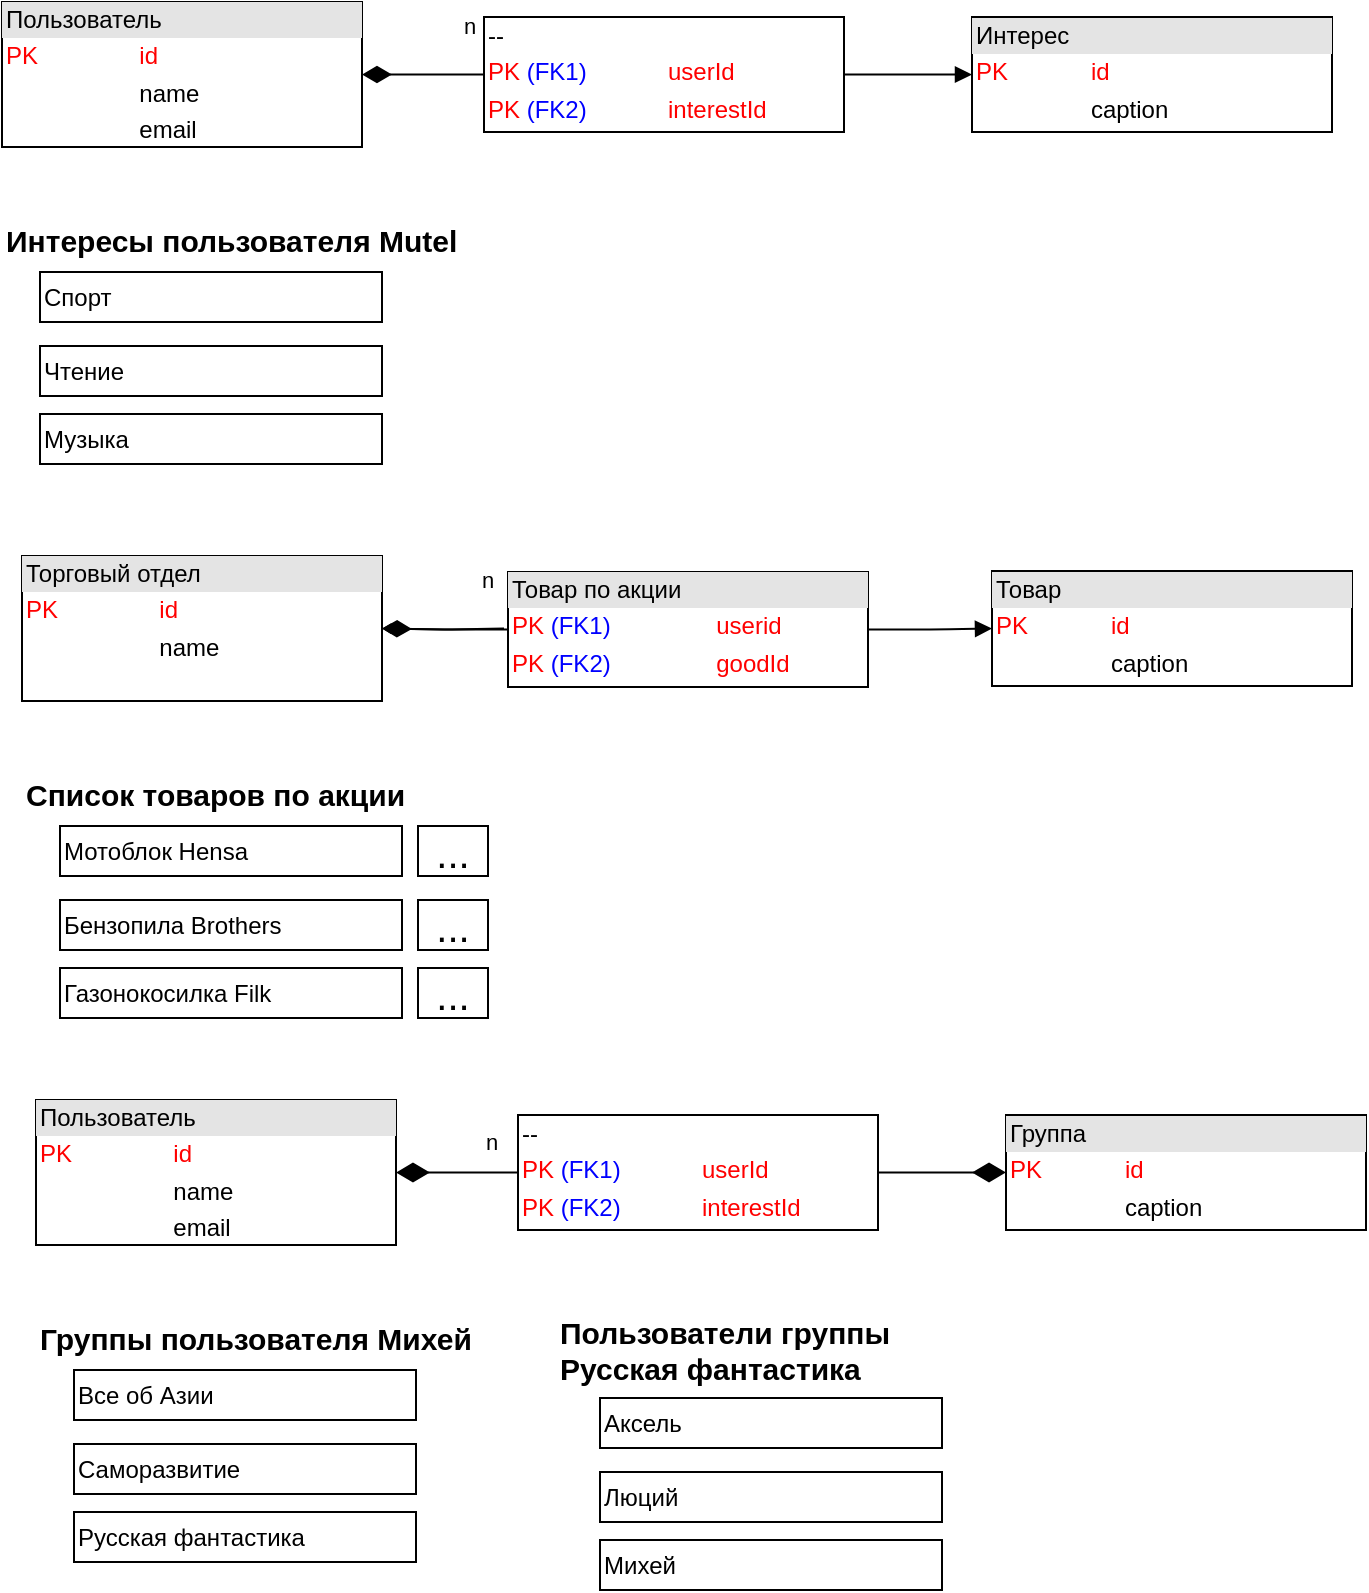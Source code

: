 <mxfile version="12.9.13" type="device"><diagram id="AoLctYtUhVg_8GQ5NRVU" name="Page-1"><mxGraphModel dx="1086" dy="626" grid="0" gridSize="10" guides="1" tooltips="1" connect="1" arrows="1" fold="1" page="1" pageScale="1" pageWidth="827" pageHeight="1169" math="0" shadow="0"><root><mxCell id="0"/><mxCell id="1" parent="0"/><mxCell id="fdQlXoGdUmPvW6TMRRWJ-1" value="&lt;div style=&quot;box-sizing: border-box ; width: 100% ; background: #e4e4e4 ; padding: 2px&quot;&gt;Пользователь&lt;/div&gt;&lt;table style=&quot;width: 100% ; font-size: 1em&quot; cellpadding=&quot;2&quot; cellspacing=&quot;0&quot;&gt;&lt;tbody&gt;&lt;tr&gt;&lt;td&gt;&lt;font color=&quot;#ff0000&quot;&gt;PK&lt;/font&gt;&lt;/td&gt;&lt;td&gt;&lt;font color=&quot;#ff0000&quot;&gt;id&lt;/font&gt;&lt;/td&gt;&lt;/tr&gt;&lt;tr&gt;&lt;td&gt;&lt;br&gt;&lt;/td&gt;&lt;td&gt;name&lt;/td&gt;&lt;/tr&gt;&lt;tr&gt;&lt;td&gt;&lt;/td&gt;&lt;td&gt;email&lt;/td&gt;&lt;/tr&gt;&lt;/tbody&gt;&lt;/table&gt;" style="verticalAlign=top;align=left;overflow=fill;html=1;" vertex="1" parent="1"><mxGeometry x="93" y="51" width="180" height="72.5" as="geometry"/></mxCell><mxCell id="fdQlXoGdUmPvW6TMRRWJ-2" value="n" style="endArrow=diamondThin;html=1;endSize=12;startArrow=none;startSize=14;startFill=0;edgeStyle=orthogonalEdgeStyle;align=left;verticalAlign=bottom;endFill=1;" edge="1" parent="1" source="fdQlXoGdUmPvW6TMRRWJ-6" target="fdQlXoGdUmPvW6TMRRWJ-1"><mxGeometry x="-0.6" y="-15" relative="1" as="geometry"><mxPoint x="334" y="88.5" as="sourcePoint"/><mxPoint x="204" y="193.5" as="targetPoint"/><mxPoint as="offset"/></mxGeometry></mxCell><mxCell id="fdQlXoGdUmPvW6TMRRWJ-3" value="" style="endArrow=block;endFill=1;html=1;edgeStyle=orthogonalEdgeStyle;align=left;verticalAlign=top;" edge="1" parent="1" source="fdQlXoGdUmPvW6TMRRWJ-6" target="fdQlXoGdUmPvW6TMRRWJ-5"><mxGeometry x="-1" relative="1" as="geometry"><mxPoint x="414" y="343.5" as="sourcePoint"/><mxPoint x="214" y="493.5" as="targetPoint"/></mxGeometry></mxCell><mxCell id="fdQlXoGdUmPvW6TMRRWJ-4" value="1" style="resizable=0;html=1;align=left;verticalAlign=bottom;labelBackgroundColor=#ffffff;fontSize=10;" connectable="0" vertex="1" parent="fdQlXoGdUmPvW6TMRRWJ-3"><mxGeometry x="-1" relative="1" as="geometry"><mxPoint x="-20" y="20" as="offset"/></mxGeometry></mxCell><mxCell id="fdQlXoGdUmPvW6TMRRWJ-5" value="&lt;div style=&quot;box-sizing: border-box ; width: 100% ; background: #e4e4e4 ; padding: 2px&quot;&gt;Интерес&lt;/div&gt;&lt;table style=&quot;width: 100% ; font-size: 1em&quot; cellpadding=&quot;2&quot; cellspacing=&quot;0&quot;&gt;&lt;tbody&gt;&lt;tr&gt;&lt;td&gt;&lt;font color=&quot;#ff0000&quot;&gt;PK&lt;/font&gt;&lt;/td&gt;&lt;td&gt;&lt;font color=&quot;#ff0000&quot;&gt;id&lt;/font&gt;&lt;/td&gt;&lt;/tr&gt;&lt;tr&gt;&lt;td&gt;&lt;br&gt;&lt;/td&gt;&lt;td&gt;caption&lt;/td&gt;&lt;/tr&gt;&lt;/tbody&gt;&lt;/table&gt;" style="verticalAlign=top;align=left;overflow=fill;html=1;" vertex="1" parent="1"><mxGeometry x="578" y="58.5" width="180" height="57.5" as="geometry"/></mxCell><mxCell id="fdQlXoGdUmPvW6TMRRWJ-6" value="&lt;div style=&quot;box-sizing: border-box ; width: 100% ; padding: 2px&quot;&gt;--&lt;/div&gt;&lt;table style=&quot;width: 100% ; font-size: 1em&quot; cellpadding=&quot;2&quot; cellspacing=&quot;0&quot;&gt;&lt;tbody&gt;&lt;tr&gt;&lt;td&gt;&lt;font color=&quot;#ff0000&quot;&gt;PK &lt;/font&gt;&lt;font color=&quot;#0000ff&quot;&gt;(FK1)&lt;/font&gt;&lt;/td&gt;&lt;td&gt;&lt;font color=&quot;#ff0000&quot;&gt;userId&lt;/font&gt;&lt;/td&gt;&lt;/tr&gt;&lt;tr&gt;&lt;td&gt;&lt;font color=&quot;#ff0000&quot;&gt;PK&amp;nbsp;&lt;/font&gt;&lt;font color=&quot;#0000ff&quot;&gt;(FK2)&lt;/font&gt;&lt;br&gt;&lt;/td&gt;&lt;td&gt;&lt;span&gt;&lt;font color=&quot;#ff0000&quot;&gt;interestId&lt;/font&gt;&lt;/span&gt;&lt;br&gt;&lt;/td&gt;&lt;/tr&gt;&lt;/tbody&gt;&lt;/table&gt;" style="verticalAlign=top;align=left;overflow=fill;html=1;" vertex="1" parent="1"><mxGeometry x="334" y="58.5" width="180" height="57.5" as="geometry"/></mxCell><mxCell id="fdQlXoGdUmPvW6TMRRWJ-7" value="Интересы пользователя Mutel" style="text;html=1;strokeColor=none;fillColor=none;align=left;verticalAlign=middle;whiteSpace=wrap;rounded=0;fontSize=15;fontStyle=1" vertex="1" parent="1"><mxGeometry x="93" y="160" width="273" height="20" as="geometry"/></mxCell><mxCell id="fdQlXoGdUmPvW6TMRRWJ-8" value="Спорт" style="rounded=0;whiteSpace=wrap;html=1;align=left;" vertex="1" parent="1"><mxGeometry x="112" y="186" width="171" height="25" as="geometry"/></mxCell><mxCell id="fdQlXoGdUmPvW6TMRRWJ-10" value="Чтение" style="rounded=0;whiteSpace=wrap;html=1;align=left;" vertex="1" parent="1"><mxGeometry x="112" y="223" width="171" height="25" as="geometry"/></mxCell><mxCell id="fdQlXoGdUmPvW6TMRRWJ-12" value="Музыка" style="rounded=0;whiteSpace=wrap;html=1;align=left;" vertex="1" parent="1"><mxGeometry x="112" y="257" width="171" height="25" as="geometry"/></mxCell><mxCell id="fdQlXoGdUmPvW6TMRRWJ-14" value="&lt;div style=&quot;box-sizing: border-box ; width: 100% ; background: #e4e4e4 ; padding: 2px&quot;&gt;Торговый отдел&lt;/div&gt;&lt;table style=&quot;width: 100% ; font-size: 1em&quot; cellpadding=&quot;2&quot; cellspacing=&quot;0&quot;&gt;&lt;tbody&gt;&lt;tr&gt;&lt;td&gt;&lt;font color=&quot;#ff0000&quot;&gt;PK&lt;/font&gt;&lt;/td&gt;&lt;td&gt;&lt;font color=&quot;#ff0000&quot;&gt;id&lt;/font&gt;&lt;/td&gt;&lt;/tr&gt;&lt;tr&gt;&lt;td&gt;&lt;br&gt;&lt;/td&gt;&lt;td&gt;name&lt;/td&gt;&lt;/tr&gt;&lt;/tbody&gt;&lt;/table&gt;" style="verticalAlign=top;align=left;overflow=fill;html=1;" vertex="1" parent="1"><mxGeometry x="103" y="328" width="180" height="72.5" as="geometry"/></mxCell><mxCell id="fdQlXoGdUmPvW6TMRRWJ-15" value="n" style="endArrow=diamondThin;html=1;endSize=12;startArrow=none;startSize=14;startFill=0;edgeStyle=orthogonalEdgeStyle;align=left;verticalAlign=bottom;endFill=1;" edge="1" parent="1" target="fdQlXoGdUmPvW6TMRRWJ-14"><mxGeometry x="-0.6" y="-15" relative="1" as="geometry"><mxPoint x="344" y="364.25" as="sourcePoint"/><mxPoint x="214" y="470.5" as="targetPoint"/><mxPoint as="offset"/></mxGeometry></mxCell><mxCell id="fdQlXoGdUmPvW6TMRRWJ-16" value="" style="endArrow=block;endFill=1;html=1;edgeStyle=orthogonalEdgeStyle;align=left;verticalAlign=top;" edge="1" parent="1" source="fdQlXoGdUmPvW6TMRRWJ-27" target="fdQlXoGdUmPvW6TMRRWJ-18"><mxGeometry x="-1" relative="1" as="geometry"><mxPoint x="524" y="364.25" as="sourcePoint"/><mxPoint x="224" y="770.5" as="targetPoint"/></mxGeometry></mxCell><mxCell id="fdQlXoGdUmPvW6TMRRWJ-17" value="1" style="resizable=0;html=1;align=left;verticalAlign=bottom;labelBackgroundColor=#ffffff;fontSize=10;" connectable="0" vertex="1" parent="fdQlXoGdUmPvW6TMRRWJ-16"><mxGeometry x="-1" relative="1" as="geometry"><mxPoint x="-20" y="20" as="offset"/></mxGeometry></mxCell><mxCell id="fdQlXoGdUmPvW6TMRRWJ-18" value="&lt;div style=&quot;box-sizing: border-box ; width: 100% ; background: #e4e4e4 ; padding: 2px&quot;&gt;Товар&lt;/div&gt;&lt;table style=&quot;width: 100% ; font-size: 1em&quot; cellpadding=&quot;2&quot; cellspacing=&quot;0&quot;&gt;&lt;tbody&gt;&lt;tr&gt;&lt;td&gt;&lt;font color=&quot;#ff0000&quot;&gt;PK&lt;/font&gt;&lt;/td&gt;&lt;td&gt;&lt;font color=&quot;#ff0000&quot;&gt;id&lt;/font&gt;&lt;/td&gt;&lt;/tr&gt;&lt;tr&gt;&lt;td&gt;&lt;br&gt;&lt;/td&gt;&lt;td&gt;caption&lt;/td&gt;&lt;/tr&gt;&lt;/tbody&gt;&lt;/table&gt;" style="verticalAlign=top;align=left;overflow=fill;html=1;" vertex="1" parent="1"><mxGeometry x="588" y="335.5" width="180" height="57.5" as="geometry"/></mxCell><mxCell id="fdQlXoGdUmPvW6TMRRWJ-20" value="Список товаров по акции" style="text;html=1;strokeColor=none;fillColor=none;align=left;verticalAlign=middle;whiteSpace=wrap;rounded=0;fontSize=15;fontStyle=1" vertex="1" parent="1"><mxGeometry x="103" y="437" width="273" height="20" as="geometry"/></mxCell><mxCell id="fdQlXoGdUmPvW6TMRRWJ-21" value="Мотоблок Hensa" style="rounded=0;whiteSpace=wrap;html=1;align=left;" vertex="1" parent="1"><mxGeometry x="122" y="463" width="171" height="25" as="geometry"/></mxCell><mxCell id="fdQlXoGdUmPvW6TMRRWJ-22" value="&lt;font style=&quot;font-size: 20px&quot;&gt;...&lt;/font&gt;" style="rounded=0;whiteSpace=wrap;html=1;align=center;" vertex="1" parent="1"><mxGeometry x="301" y="463" width="35" height="25" as="geometry"/></mxCell><mxCell id="fdQlXoGdUmPvW6TMRRWJ-23" value="Бензопила Brothers" style="rounded=0;whiteSpace=wrap;html=1;align=left;" vertex="1" parent="1"><mxGeometry x="122" y="500" width="171" height="25" as="geometry"/></mxCell><mxCell id="fdQlXoGdUmPvW6TMRRWJ-24" value="&lt;font style=&quot;font-size: 20px&quot;&gt;...&lt;/font&gt;" style="rounded=0;whiteSpace=wrap;html=1;align=center;" vertex="1" parent="1"><mxGeometry x="301" y="500" width="35" height="25" as="geometry"/></mxCell><mxCell id="fdQlXoGdUmPvW6TMRRWJ-25" value="Газонокосилка Filk" style="rounded=0;whiteSpace=wrap;html=1;align=left;" vertex="1" parent="1"><mxGeometry x="122" y="534" width="171" height="25" as="geometry"/></mxCell><mxCell id="fdQlXoGdUmPvW6TMRRWJ-26" value="&lt;font style=&quot;font-size: 20px&quot;&gt;...&lt;/font&gt;" style="rounded=0;whiteSpace=wrap;html=1;align=center;" vertex="1" parent="1"><mxGeometry x="301" y="534" width="35" height="25" as="geometry"/></mxCell><mxCell id="fdQlXoGdUmPvW6TMRRWJ-28" value="" style="edgeStyle=orthogonalEdgeStyle;rounded=0;orthogonalLoop=1;jettySize=auto;html=1;startArrow=none;startFill=0;endArrow=diamondThin;endFill=1;" edge="1" parent="1" source="fdQlXoGdUmPvW6TMRRWJ-27" target="fdQlXoGdUmPvW6TMRRWJ-14"><mxGeometry relative="1" as="geometry"/></mxCell><mxCell id="fdQlXoGdUmPvW6TMRRWJ-27" value="&lt;div style=&quot;box-sizing: border-box ; width: 100% ; background: #e4e4e4 ; padding: 2px&quot;&gt;Товар по акции&lt;/div&gt;&lt;table style=&quot;width: 100% ; font-size: 1em&quot; cellpadding=&quot;2&quot; cellspacing=&quot;0&quot;&gt;&lt;tbody&gt;&lt;tr&gt;&lt;td&gt;&lt;font color=&quot;#ff0000&quot;&gt;PK &lt;/font&gt;&lt;font color=&quot;#0000ff&quot;&gt;(FK1)&lt;/font&gt;&lt;/td&gt;&lt;td&gt;&lt;font color=&quot;#ff0000&quot;&gt;userid&lt;/font&gt;&lt;/td&gt;&lt;/tr&gt;&lt;tr&gt;&lt;td&gt;&lt;font color=&quot;#ff0000&quot;&gt;PK&lt;/font&gt; &lt;font color=&quot;#0000ff&quot;&gt;(FK2)&lt;/font&gt;&lt;/td&gt;&lt;td&gt;&lt;font color=&quot;#ff0000&quot;&gt;goodId&lt;/font&gt;&lt;/td&gt;&lt;/tr&gt;&lt;/tbody&gt;&lt;/table&gt;" style="verticalAlign=top;align=left;overflow=fill;html=1;" vertex="1" parent="1"><mxGeometry x="346" y="336" width="180" height="57.5" as="geometry"/></mxCell><mxCell id="fdQlXoGdUmPvW6TMRRWJ-44" value="&lt;div style=&quot;box-sizing: border-box ; width: 100% ; background: #e4e4e4 ; padding: 2px&quot;&gt;Пользователь&lt;/div&gt;&lt;table style=&quot;width: 100% ; font-size: 1em&quot; cellpadding=&quot;2&quot; cellspacing=&quot;0&quot;&gt;&lt;tbody&gt;&lt;tr&gt;&lt;td&gt;&lt;font color=&quot;#ff0000&quot;&gt;PK&lt;/font&gt;&lt;/td&gt;&lt;td&gt;&lt;font color=&quot;#ff0000&quot;&gt;id&lt;/font&gt;&lt;/td&gt;&lt;/tr&gt;&lt;tr&gt;&lt;td&gt;&lt;br&gt;&lt;/td&gt;&lt;td&gt;name&lt;/td&gt;&lt;/tr&gt;&lt;tr&gt;&lt;td&gt;&lt;/td&gt;&lt;td&gt;email&lt;/td&gt;&lt;/tr&gt;&lt;/tbody&gt;&lt;/table&gt;" style="verticalAlign=top;align=left;overflow=fill;html=1;" vertex="1" parent="1"><mxGeometry x="110" y="600" width="180" height="72.5" as="geometry"/></mxCell><mxCell id="fdQlXoGdUmPvW6TMRRWJ-45" value="n" style="endArrow=diamondThin;html=1;endSize=14;startArrow=none;startSize=14;startFill=0;edgeStyle=orthogonalEdgeStyle;align=left;verticalAlign=bottom;endFill=1;" edge="1" parent="1" source="fdQlXoGdUmPvW6TMRRWJ-49" target="fdQlXoGdUmPvW6TMRRWJ-44"><mxGeometry x="-0.41" y="-6" relative="1" as="geometry"><mxPoint x="351" y="637.5" as="sourcePoint"/><mxPoint x="221" y="742.5" as="targetPoint"/><mxPoint as="offset"/></mxGeometry></mxCell><mxCell id="fdQlXoGdUmPvW6TMRRWJ-46" value="" style="endArrow=diamondThin;endFill=1;html=1;edgeStyle=orthogonalEdgeStyle;align=left;verticalAlign=top;startSize=6;endSize=14;" edge="1" parent="1" source="fdQlXoGdUmPvW6TMRRWJ-49" target="fdQlXoGdUmPvW6TMRRWJ-48"><mxGeometry x="-1" relative="1" as="geometry"><mxPoint x="431" y="892.5" as="sourcePoint"/><mxPoint x="231" y="1042.5" as="targetPoint"/></mxGeometry></mxCell><mxCell id="fdQlXoGdUmPvW6TMRRWJ-47" value="1" style="resizable=0;html=1;align=left;verticalAlign=bottom;labelBackgroundColor=#ffffff;fontSize=10;" connectable="0" vertex="1" parent="fdQlXoGdUmPvW6TMRRWJ-46"><mxGeometry x="-1" relative="1" as="geometry"><mxPoint x="-20" y="20" as="offset"/></mxGeometry></mxCell><mxCell id="fdQlXoGdUmPvW6TMRRWJ-48" value="&lt;div style=&quot;box-sizing: border-box ; width: 100% ; background: #e4e4e4 ; padding: 2px&quot;&gt;Группа&lt;/div&gt;&lt;table style=&quot;width: 100% ; font-size: 1em&quot; cellpadding=&quot;2&quot; cellspacing=&quot;0&quot;&gt;&lt;tbody&gt;&lt;tr&gt;&lt;td&gt;&lt;font color=&quot;#ff0000&quot;&gt;PK&lt;/font&gt;&lt;/td&gt;&lt;td&gt;&lt;font color=&quot;#ff0000&quot;&gt;id&lt;/font&gt;&lt;/td&gt;&lt;/tr&gt;&lt;tr&gt;&lt;td&gt;&lt;br&gt;&lt;/td&gt;&lt;td&gt;caption&lt;/td&gt;&lt;/tr&gt;&lt;/tbody&gt;&lt;/table&gt;" style="verticalAlign=top;align=left;overflow=fill;html=1;" vertex="1" parent="1"><mxGeometry x="595" y="607.5" width="180" height="57.5" as="geometry"/></mxCell><mxCell id="fdQlXoGdUmPvW6TMRRWJ-49" value="&lt;div style=&quot;box-sizing: border-box ; width: 100% ; padding: 2px&quot;&gt;--&lt;/div&gt;&lt;table style=&quot;width: 100% ; font-size: 1em&quot; cellpadding=&quot;2&quot; cellspacing=&quot;0&quot;&gt;&lt;tbody&gt;&lt;tr&gt;&lt;td&gt;&lt;font color=&quot;#ff0000&quot;&gt;PK &lt;/font&gt;&lt;font color=&quot;#0000ff&quot;&gt;(FK1)&lt;/font&gt;&lt;/td&gt;&lt;td&gt;&lt;font color=&quot;#ff0000&quot;&gt;userId&lt;/font&gt;&lt;/td&gt;&lt;/tr&gt;&lt;tr&gt;&lt;td&gt;&lt;font color=&quot;#ff0000&quot;&gt;PK&amp;nbsp;&lt;/font&gt;&lt;font color=&quot;#0000ff&quot;&gt;(FK2)&lt;/font&gt;&lt;br&gt;&lt;/td&gt;&lt;td&gt;&lt;span&gt;&lt;font color=&quot;#ff0000&quot;&gt;interestId&lt;/font&gt;&lt;/span&gt;&lt;br&gt;&lt;/td&gt;&lt;/tr&gt;&lt;/tbody&gt;&lt;/table&gt;" style="verticalAlign=top;align=left;overflow=fill;html=1;" vertex="1" parent="1"><mxGeometry x="351" y="607.5" width="180" height="57.5" as="geometry"/></mxCell><mxCell id="fdQlXoGdUmPvW6TMRRWJ-50" value="Группы пользователя Михей" style="text;html=1;strokeColor=none;fillColor=none;align=left;verticalAlign=middle;whiteSpace=wrap;rounded=0;fontSize=15;fontStyle=1" vertex="1" parent="1"><mxGeometry x="110" y="709" width="273" height="20" as="geometry"/></mxCell><mxCell id="fdQlXoGdUmPvW6TMRRWJ-51" value="Все об Азии" style="rounded=0;whiteSpace=wrap;html=1;align=left;" vertex="1" parent="1"><mxGeometry x="129" y="735" width="171" height="25" as="geometry"/></mxCell><mxCell id="fdQlXoGdUmPvW6TMRRWJ-52" value="Саморазвитие" style="rounded=0;whiteSpace=wrap;html=1;align=left;" vertex="1" parent="1"><mxGeometry x="129" y="772" width="171" height="25" as="geometry"/></mxCell><mxCell id="fdQlXoGdUmPvW6TMRRWJ-53" value="Русская фантастика" style="rounded=0;whiteSpace=wrap;html=1;align=left;" vertex="1" parent="1"><mxGeometry x="129" y="806" width="171" height="25" as="geometry"/></mxCell><mxCell id="fdQlXoGdUmPvW6TMRRWJ-55" value="Аксель" style="rounded=0;whiteSpace=wrap;html=1;align=left;" vertex="1" parent="1"><mxGeometry x="392" y="749" width="171" height="25" as="geometry"/></mxCell><mxCell id="fdQlXoGdUmPvW6TMRRWJ-56" value="Люций" style="rounded=0;whiteSpace=wrap;html=1;align=left;" vertex="1" parent="1"><mxGeometry x="392" y="786" width="171" height="25" as="geometry"/></mxCell><mxCell id="fdQlXoGdUmPvW6TMRRWJ-57" value="Михей" style="rounded=0;whiteSpace=wrap;html=1;align=left;" vertex="1" parent="1"><mxGeometry x="392" y="820" width="171" height="25" as="geometry"/></mxCell><mxCell id="fdQlXoGdUmPvW6TMRRWJ-58" value="Пользователи группы &lt;br&gt;Русская фантастика" style="text;html=1;strokeColor=none;fillColor=none;align=left;verticalAlign=middle;whiteSpace=wrap;rounded=0;fontSize=15;fontStyle=1" vertex="1" parent="1"><mxGeometry x="370" y="711" width="273" height="27" as="geometry"/></mxCell></root></mxGraphModel></diagram></mxfile>